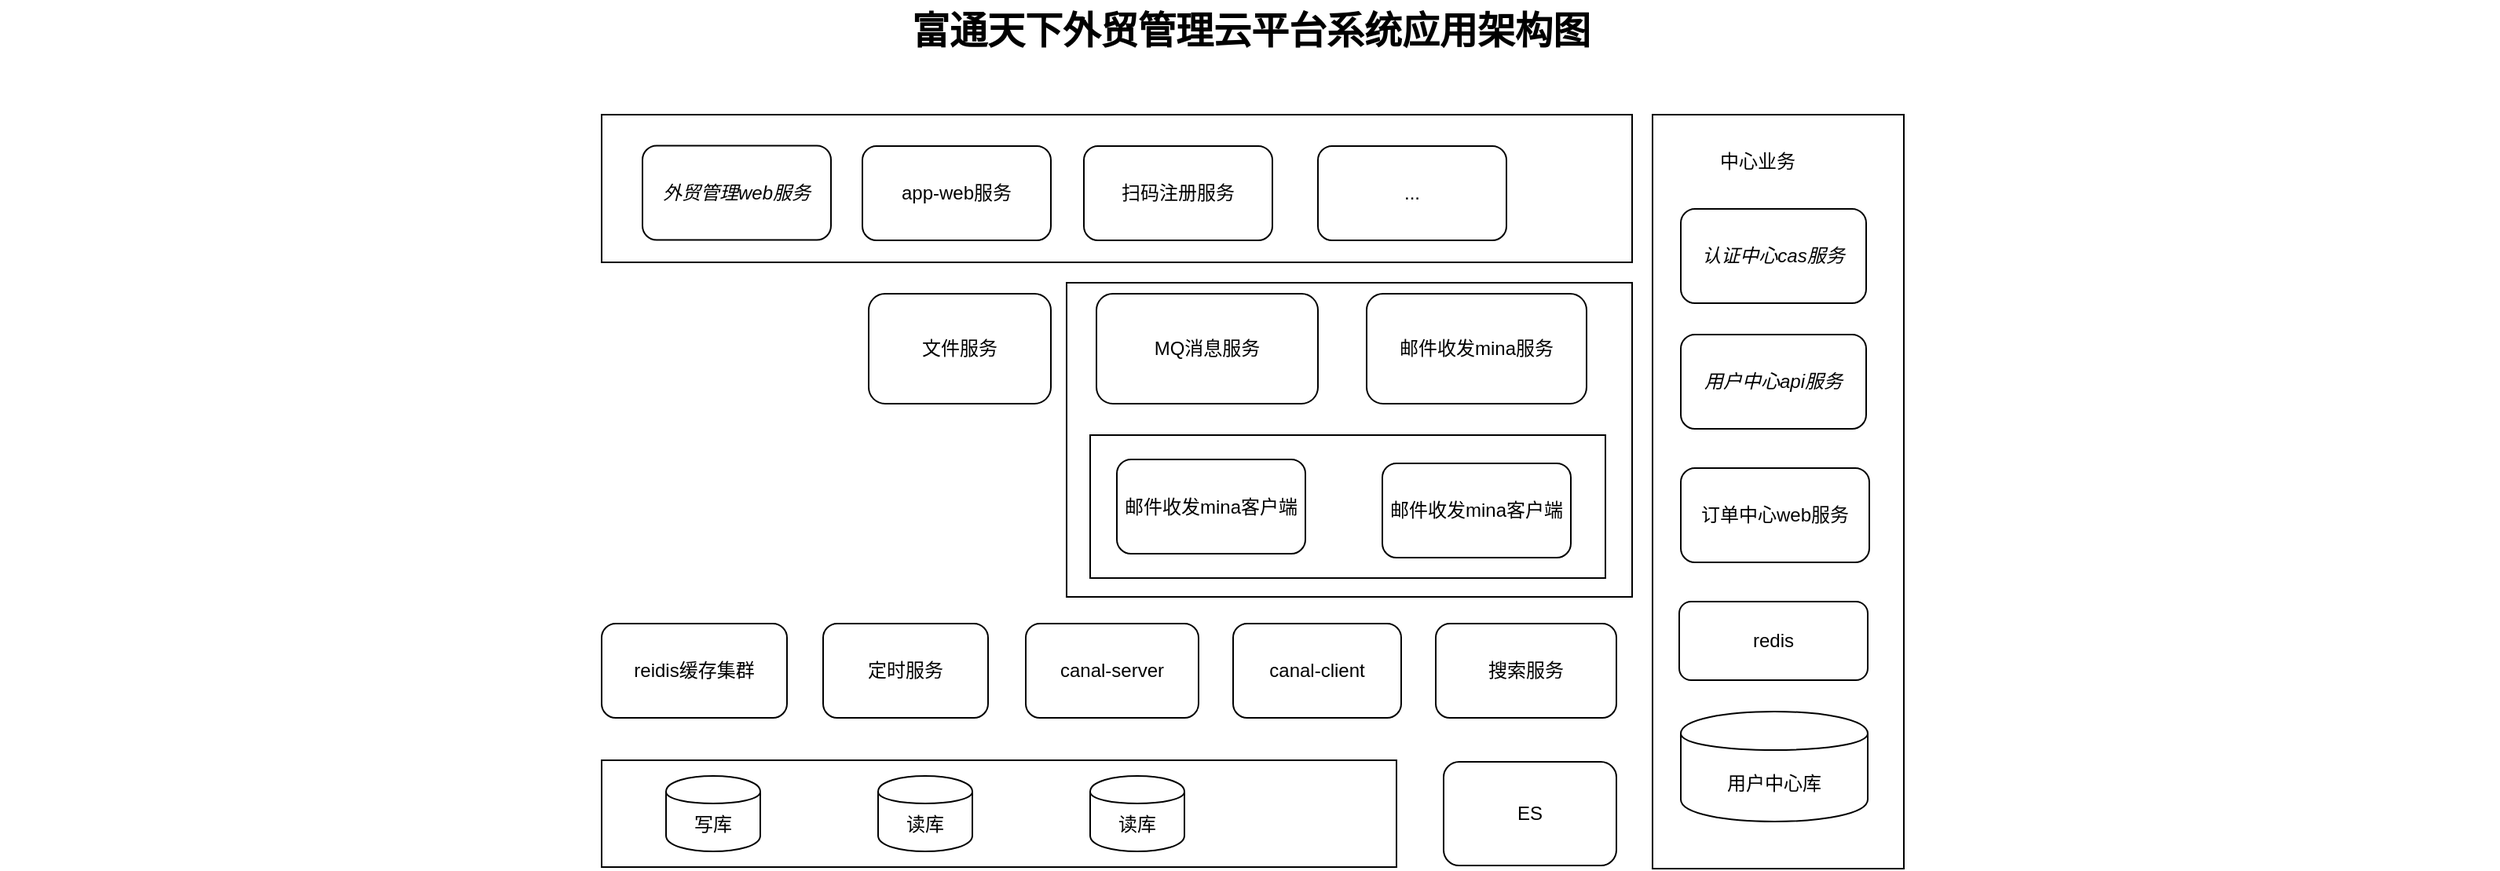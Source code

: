 <mxfile version="10.5.8" type="github"><diagram name="Page-1" id="74b105a0-9070-1c63-61bc-23e55f88626e"><mxGraphModel dx="1017" dy="566" grid="1" gridSize="10" guides="1" tooltips="1" connect="1" arrows="1" fold="1" page="1" pageScale="1.5" pageWidth="1169" pageHeight="826" background="none" math="0" shadow="0"><root><mxCell id="0" style=";html=1;"/><mxCell id="1" style=";html=1;" parent="0"/><mxCell id="AQXK66SDIHGiFqIdb8Pf-88" value="" style="rounded=0;whiteSpace=wrap;html=1;strokeWidth=1;" vertex="1" parent="1"><mxGeometry x="720" y="230" width="360" height="200" as="geometry"/></mxCell><mxCell id="10b056a9c633e61c-30" value="富通天下外贸管理云平台系统应用架构图" style="text;strokeColor=none;fillColor=none;html=1;fontSize=24;fontStyle=1;verticalAlign=middle;align=center;" parent="1" vertex="1"><mxGeometry x="41.5" y="50" width="1590" height="40" as="geometry"/></mxCell><mxCell id="ObDqoix-dbpaILy5yjtX-40" value="" style="rounded=0;whiteSpace=wrap;html=1;" parent="1" vertex="1"><mxGeometry x="424" y="534" width="506" height="68" as="geometry"/></mxCell><mxCell id="ObDqoix-dbpaILy5yjtX-41" value="写库" style="shape=cylinder;whiteSpace=wrap;html=1;boundedLbl=1;backgroundOutline=1;" parent="1" vertex="1"><mxGeometry x="465" y="544" width="60" height="48" as="geometry"/></mxCell><mxCell id="ObDqoix-dbpaILy5yjtX-42" value="读库" style="shape=cylinder;whiteSpace=wrap;html=1;boundedLbl=1;backgroundOutline=1;" parent="1" vertex="1"><mxGeometry x="600" y="544" width="60" height="48" as="geometry"/></mxCell><mxCell id="ObDqoix-dbpaILy5yjtX-43" value="读库" style="shape=cylinder;whiteSpace=wrap;html=1;boundedLbl=1;backgroundOutline=1;" parent="1" vertex="1"><mxGeometry x="735" y="544" width="60" height="48" as="geometry"/></mxCell><mxCell id="ObDqoix-dbpaILy5yjtX-44" value="reidis缓存集群" style="rounded=1;whiteSpace=wrap;html=1;" parent="1" vertex="1"><mxGeometry x="424" y="447" width="118" height="60" as="geometry"/></mxCell><mxCell id="ObDqoix-dbpaILy5yjtX-79" value="MQ消息服务" style="rounded=1;whiteSpace=wrap;html=1;" parent="1" vertex="1"><mxGeometry x="739" y="237" width="141" height="70" as="geometry"/></mxCell><mxCell id="AQXK66SDIHGiFqIdb8Pf-19" value="canal-server" style="rounded=1;whiteSpace=wrap;html=1;" vertex="1" parent="1"><mxGeometry x="694" y="447" width="110" height="60" as="geometry"/></mxCell><mxCell id="AQXK66SDIHGiFqIdb8Pf-20" value="canal-client" style="rounded=1;whiteSpace=wrap;html=1;" vertex="1" parent="1"><mxGeometry x="826" y="447" width="107" height="60" as="geometry"/></mxCell><mxCell id="AQXK66SDIHGiFqIdb8Pf-27" value="ES" style="rounded=1;whiteSpace=wrap;html=1;" vertex="1" parent="1"><mxGeometry x="960" y="535" width="110" height="66" as="geometry"/></mxCell><mxCell id="AQXK66SDIHGiFqIdb8Pf-49" value="&lt;span&gt;邮件收发mina服务&lt;/span&gt;" style="rounded=1;whiteSpace=wrap;html=1;" vertex="1" parent="1"><mxGeometry x="911" y="237" width="140" height="70" as="geometry"/></mxCell><mxCell id="AQXK66SDIHGiFqIdb8Pf-60" value="搜索服务" style="rounded=1;whiteSpace=wrap;html=1;" vertex="1" parent="1"><mxGeometry x="955" y="447" width="115" height="60" as="geometry"/></mxCell><mxCell id="AQXK66SDIHGiFqIdb8Pf-61" value="文件服务" style="rounded=1;whiteSpace=wrap;html=1;" vertex="1" parent="1"><mxGeometry x="594" y="237" width="116" height="70" as="geometry"/></mxCell><mxCell id="AQXK66SDIHGiFqIdb8Pf-63" value="定时服务" style="rounded=1;whiteSpace=wrap;html=1;" vertex="1" parent="1"><mxGeometry x="565" y="447" width="105" height="60" as="geometry"/></mxCell><mxCell id="AQXK66SDIHGiFqIdb8Pf-68" value="" style="rounded=0;whiteSpace=wrap;html=1;strokeWidth=1;" vertex="1" parent="1"><mxGeometry x="735" y="327" width="328" height="91" as="geometry"/></mxCell><mxCell id="AQXK66SDIHGiFqIdb8Pf-70" value="&lt;span&gt;邮件收发mina客户端&lt;/span&gt;" style="rounded=1;whiteSpace=wrap;html=1;" vertex="1" parent="1"><mxGeometry x="752" y="342.5" width="120" height="60" as="geometry"/></mxCell><mxCell id="AQXK66SDIHGiFqIdb8Pf-71" value="&lt;span&gt;邮件收发mina客户端&lt;/span&gt;" style="rounded=1;whiteSpace=wrap;html=1;" vertex="1" parent="1"><mxGeometry x="921" y="345" width="120" height="60" as="geometry"/></mxCell><mxCell id="AQXK66SDIHGiFqIdb8Pf-72" value="" style="rounded=0;whiteSpace=wrap;html=1;strokeWidth=1;" vertex="1" parent="1"><mxGeometry x="1093" y="123" width="160" height="480" as="geometry"/></mxCell><mxCell id="AQXK66SDIHGiFqIdb8Pf-73" value="中心业务" style="text;html=1;strokeColor=none;fillColor=none;align=center;verticalAlign=middle;whiteSpace=wrap;rounded=0;" vertex="1" parent="1"><mxGeometry x="1090" y="143" width="140" height="20" as="geometry"/></mxCell><mxCell id="AQXK66SDIHGiFqIdb8Pf-74" value="&lt;span&gt;用户中心api服务&lt;/span&gt;" style="rounded=1;whiteSpace=wrap;html=1;fontStyle=2" vertex="1" parent="1"><mxGeometry x="1111" y="263" width="118" height="60" as="geometry"/></mxCell><mxCell id="AQXK66SDIHGiFqIdb8Pf-75" value="认证中心cas服务" style="rounded=1;whiteSpace=wrap;html=1;fontStyle=2" vertex="1" parent="1"><mxGeometry x="1111" y="183" width="118" height="60" as="geometry"/></mxCell><mxCell id="AQXK66SDIHGiFqIdb8Pf-77" value="订单中心web服务" style="rounded=1;whiteSpace=wrap;html=1;" vertex="1" parent="1"><mxGeometry x="1111" y="348" width="120" height="60" as="geometry"/></mxCell><mxCell id="AQXK66SDIHGiFqIdb8Pf-79" value="redis" style="rounded=1;whiteSpace=wrap;html=1;" vertex="1" parent="1"><mxGeometry x="1110" y="433" width="120" height="50" as="geometry"/></mxCell><mxCell id="AQXK66SDIHGiFqIdb8Pf-80" value="用户中心库" style="shape=cylinder;whiteSpace=wrap;html=1;boundedLbl=1;backgroundOutline=1;rounded=1;strokeWidth=1;" vertex="1" parent="1"><mxGeometry x="1111" y="503" width="119" height="70" as="geometry"/></mxCell><mxCell id="AQXK66SDIHGiFqIdb8Pf-83" value="" style="rounded=0;whiteSpace=wrap;html=1;strokeWidth=1;" vertex="1" parent="1"><mxGeometry x="424" y="123" width="656" height="94" as="geometry"/></mxCell><mxCell id="AQXK66SDIHGiFqIdb8Pf-84" value="外贸管理web服务" style="rounded=1;whiteSpace=wrap;html=1;fontStyle=2" vertex="1" parent="1"><mxGeometry x="450" y="142.758" width="120" height="60" as="geometry"/></mxCell><mxCell id="AQXK66SDIHGiFqIdb8Pf-85" value="app-web服务" style="rounded=1;whiteSpace=wrap;html=1;" vertex="1" parent="1"><mxGeometry x="590" y="143.03" width="120" height="60" as="geometry"/></mxCell><mxCell id="AQXK66SDIHGiFqIdb8Pf-86" value="扫码注册服务" style="rounded=1;whiteSpace=wrap;html=1;" vertex="1" parent="1"><mxGeometry x="731" y="143.03" width="120" height="60" as="geometry"/></mxCell><mxCell id="AQXK66SDIHGiFqIdb8Pf-87" value="..." style="rounded=1;whiteSpace=wrap;html=1;" vertex="1" parent="1"><mxGeometry x="880" y="143.03" width="120" height="60" as="geometry"/></mxCell></root></mxGraphModel></diagram></mxfile>